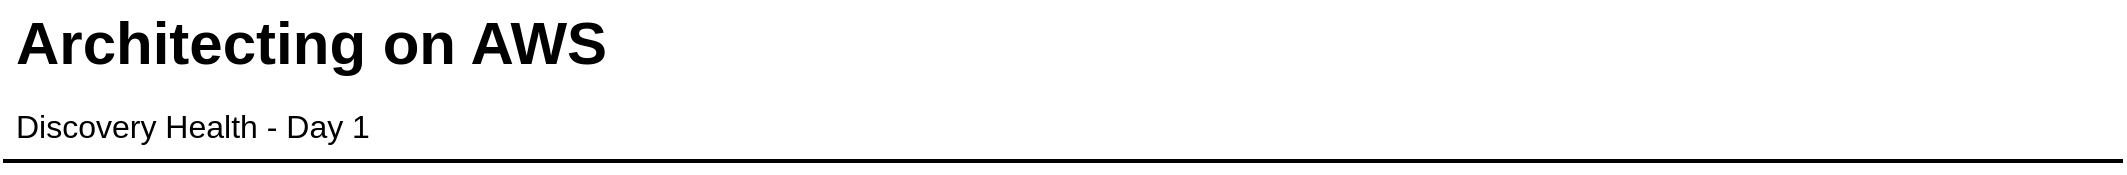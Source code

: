 <mxfile version="13.9.8" type="github" pages="5">
  <diagram id="NrtdrvfLPn9VegWJ8b1I" name="Page-2">
    <mxGraphModel dx="1449" dy="675" grid="1" gridSize="10" guides="1" tooltips="1" connect="1" arrows="1" fold="1" page="1" pageScale="1" pageWidth="1169" pageHeight="827" math="0" shadow="0">
      <root>
        <mxCell id="FrYXlf5MJ7aJV5YNrlwK-0" />
        <mxCell id="FrYXlf5MJ7aJV5YNrlwK-1" parent="FrYXlf5MJ7aJV5YNrlwK-0" />
        <mxCell id="FrYXlf5MJ7aJV5YNrlwK-2" value="Architecting on AWS" style="text;html=1;resizable=0;points=[];autosize=1;align=left;verticalAlign=top;spacingTop=-4;fontSize=30;fontStyle=1" vertex="1" parent="FrYXlf5MJ7aJV5YNrlwK-1">
          <mxGeometry x="56.5" y="64.5" width="310" height="40" as="geometry" />
        </mxCell>
        <mxCell id="FrYXlf5MJ7aJV5YNrlwK-3" value="Discovery Health - Day 1" style="text;html=1;resizable=0;points=[];autosize=1;align=left;verticalAlign=top;spacingTop=-4;fontSize=16;" vertex="1" parent="FrYXlf5MJ7aJV5YNrlwK-1">
          <mxGeometry x="56.5" y="114.5" width="190" height="20" as="geometry" />
        </mxCell>
        <mxCell id="FrYXlf5MJ7aJV5YNrlwK-4" value="" style="line;strokeWidth=2;html=1;fontSize=14;" vertex="1" parent="FrYXlf5MJ7aJV5YNrlwK-1">
          <mxGeometry x="52.5" y="139.5" width="1060" height="10" as="geometry" />
        </mxCell>
      </root>
    </mxGraphModel>
  </diagram>
  <diagram name="Copy of Page-2" id="n7lrPBi3A8oZ1u8d0607">
    <mxGraphModel dx="1449" dy="675" grid="1" gridSize="10" guides="1" tooltips="1" connect="1" arrows="1" fold="1" page="1" pageScale="1" pageWidth="1169" pageHeight="827" math="0" shadow="0">
      <root>
        <mxCell id="YlU5l3kjZwiAYFKMmy-I-0" />
        <mxCell id="YlU5l3kjZwiAYFKMmy-I-1" parent="YlU5l3kjZwiAYFKMmy-I-0" />
        <mxCell id="YlU5l3kjZwiAYFKMmy-I-2" value="Architecting on AWS" style="text;html=1;resizable=0;points=[];autosize=1;align=left;verticalAlign=top;spacingTop=-4;fontSize=30;fontStyle=1" vertex="1" parent="YlU5l3kjZwiAYFKMmy-I-1">
          <mxGeometry x="56.5" y="64.5" width="310" height="40" as="geometry" />
        </mxCell>
        <mxCell id="YlU5l3kjZwiAYFKMmy-I-3" value="Discovery Health - Day 1" style="text;html=1;resizable=0;points=[];autosize=1;align=left;verticalAlign=top;spacingTop=-4;fontSize=16;" vertex="1" parent="YlU5l3kjZwiAYFKMmy-I-1">
          <mxGeometry x="56.5" y="114.5" width="190" height="20" as="geometry" />
        </mxCell>
        <mxCell id="YlU5l3kjZwiAYFKMmy-I-4" value="" style="line;strokeWidth=2;html=1;fontSize=14;" vertex="1" parent="YlU5l3kjZwiAYFKMmy-I-1">
          <mxGeometry x="52.5" y="139.5" width="1060" height="10" as="geometry" />
        </mxCell>
      </root>
    </mxGraphModel>
  </diagram>
  <diagram name="Copy of Copy of Page-2" id="8nn0xk5oiNojU8NsD8V_">
    <mxGraphModel dx="1449" dy="675" grid="1" gridSize="10" guides="1" tooltips="1" connect="1" arrows="1" fold="1" page="1" pageScale="1" pageWidth="1169" pageHeight="827" math="0" shadow="0">
      <root>
        <mxCell id="FEmT7RUpVSnCnu2o2WaE-0" />
        <mxCell id="FEmT7RUpVSnCnu2o2WaE-1" parent="FEmT7RUpVSnCnu2o2WaE-0" />
        <mxCell id="FEmT7RUpVSnCnu2o2WaE-2" value="Architecting on AWS" style="text;html=1;resizable=0;points=[];autosize=1;align=left;verticalAlign=top;spacingTop=-4;fontSize=30;fontStyle=1" vertex="1" parent="FEmT7RUpVSnCnu2o2WaE-1">
          <mxGeometry x="56.5" y="64.5" width="310" height="40" as="geometry" />
        </mxCell>
        <mxCell id="FEmT7RUpVSnCnu2o2WaE-3" value="Discovery Health - Day 1" style="text;html=1;resizable=0;points=[];autosize=1;align=left;verticalAlign=top;spacingTop=-4;fontSize=16;" vertex="1" parent="FEmT7RUpVSnCnu2o2WaE-1">
          <mxGeometry x="56.5" y="114.5" width="190" height="20" as="geometry" />
        </mxCell>
        <mxCell id="FEmT7RUpVSnCnu2o2WaE-4" value="" style="line;strokeWidth=2;html=1;fontSize=14;" vertex="1" parent="FEmT7RUpVSnCnu2o2WaE-1">
          <mxGeometry x="52.5" y="139.5" width="1060" height="10" as="geometry" />
        </mxCell>
      </root>
    </mxGraphModel>
  </diagram>
  <diagram name="Copy of Copy of Copy of Page-2" id="zRKWpqM42f1T9_ohGU9i">
    <mxGraphModel dx="1449" dy="675" grid="1" gridSize="10" guides="1" tooltips="1" connect="1" arrows="1" fold="1" page="1" pageScale="1" pageWidth="1169" pageHeight="827" math="0" shadow="0">
      <root>
        <mxCell id="bEWTnRuQWtmcFKW9aeX9-0" />
        <mxCell id="bEWTnRuQWtmcFKW9aeX9-1" parent="bEWTnRuQWtmcFKW9aeX9-0" />
        <mxCell id="bEWTnRuQWtmcFKW9aeX9-2" value="Architecting on AWS" style="text;html=1;resizable=0;points=[];autosize=1;align=left;verticalAlign=top;spacingTop=-4;fontSize=30;fontStyle=1" vertex="1" parent="bEWTnRuQWtmcFKW9aeX9-1">
          <mxGeometry x="56.5" y="64.5" width="310" height="40" as="geometry" />
        </mxCell>
        <mxCell id="bEWTnRuQWtmcFKW9aeX9-3" value="Discovery Health - Day 1" style="text;html=1;resizable=0;points=[];autosize=1;align=left;verticalAlign=top;spacingTop=-4;fontSize=16;" vertex="1" parent="bEWTnRuQWtmcFKW9aeX9-1">
          <mxGeometry x="56.5" y="114.5" width="190" height="20" as="geometry" />
        </mxCell>
        <mxCell id="bEWTnRuQWtmcFKW9aeX9-4" value="" style="line;strokeWidth=2;html=1;fontSize=14;" vertex="1" parent="bEWTnRuQWtmcFKW9aeX9-1">
          <mxGeometry x="52.5" y="139.5" width="1060" height="10" as="geometry" />
        </mxCell>
      </root>
    </mxGraphModel>
  </diagram>
  <diagram name="Copy of Copy of Copy of Copy of Page-2" id="-KUXs9YTCSBOoTRGsBYj">
    <mxGraphModel dx="1449" dy="675" grid="1" gridSize="10" guides="1" tooltips="1" connect="1" arrows="1" fold="1" page="1" pageScale="1" pageWidth="1169" pageHeight="827" math="0" shadow="0">
      <root>
        <mxCell id="GZ2XJZxd7CLWVEvUJ7k2-0" />
        <mxCell id="GZ2XJZxd7CLWVEvUJ7k2-1" parent="GZ2XJZxd7CLWVEvUJ7k2-0" />
        <mxCell id="GZ2XJZxd7CLWVEvUJ7k2-2" value="Architecting on AWS" style="text;html=1;resizable=0;points=[];autosize=1;align=left;verticalAlign=top;spacingTop=-4;fontSize=30;fontStyle=1" vertex="1" parent="GZ2XJZxd7CLWVEvUJ7k2-1">
          <mxGeometry x="56.5" y="64.5" width="310" height="40" as="geometry" />
        </mxCell>
        <mxCell id="GZ2XJZxd7CLWVEvUJ7k2-3" value="Discovery Health - Day 1" style="text;html=1;resizable=0;points=[];autosize=1;align=left;verticalAlign=top;spacingTop=-4;fontSize=16;" vertex="1" parent="GZ2XJZxd7CLWVEvUJ7k2-1">
          <mxGeometry x="56.5" y="114.5" width="190" height="20" as="geometry" />
        </mxCell>
        <mxCell id="GZ2XJZxd7CLWVEvUJ7k2-4" value="" style="line;strokeWidth=2;html=1;fontSize=14;" vertex="1" parent="GZ2XJZxd7CLWVEvUJ7k2-1">
          <mxGeometry x="52.5" y="139.5" width="1060" height="10" as="geometry" />
        </mxCell>
      </root>
    </mxGraphModel>
  </diagram>
</mxfile>
